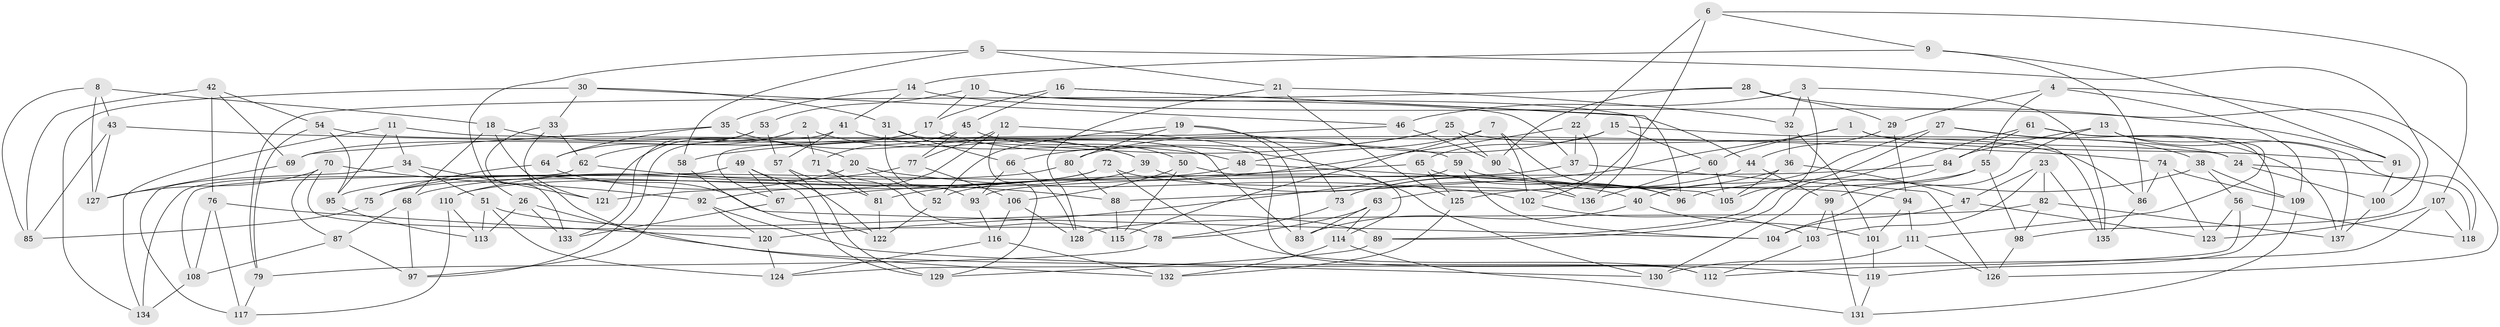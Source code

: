 // coarse degree distribution, {6: 0.4827586206896552, 4: 0.42528735632183906, 5: 0.08045977011494253, 3: 0.011494252873563218}
// Generated by graph-tools (version 1.1) at 2025/52/02/27/25 19:52:35]
// undirected, 137 vertices, 274 edges
graph export_dot {
graph [start="1"]
  node [color=gray90,style=filled];
  1;
  2;
  3;
  4;
  5;
  6;
  7;
  8;
  9;
  10;
  11;
  12;
  13;
  14;
  15;
  16;
  17;
  18;
  19;
  20;
  21;
  22;
  23;
  24;
  25;
  26;
  27;
  28;
  29;
  30;
  31;
  32;
  33;
  34;
  35;
  36;
  37;
  38;
  39;
  40;
  41;
  42;
  43;
  44;
  45;
  46;
  47;
  48;
  49;
  50;
  51;
  52;
  53;
  54;
  55;
  56;
  57;
  58;
  59;
  60;
  61;
  62;
  63;
  64;
  65;
  66;
  67;
  68;
  69;
  70;
  71;
  72;
  73;
  74;
  75;
  76;
  77;
  78;
  79;
  80;
  81;
  82;
  83;
  84;
  85;
  86;
  87;
  88;
  89;
  90;
  91;
  92;
  93;
  94;
  95;
  96;
  97;
  98;
  99;
  100;
  101;
  102;
  103;
  104;
  105;
  106;
  107;
  108;
  109;
  110;
  111;
  112;
  113;
  114;
  115;
  116;
  117;
  118;
  119;
  120;
  121;
  122;
  123;
  124;
  125;
  126;
  127;
  128;
  129;
  130;
  131;
  132;
  133;
  134;
  135;
  136;
  137;
  1 -- 60;
  1 -- 135;
  1 -- 91;
  1 -- 88;
  2 -- 62;
  2 -- 121;
  2 -- 71;
  2 -- 39;
  3 -- 105;
  3 -- 135;
  3 -- 32;
  3 -- 46;
  4 -- 29;
  4 -- 55;
  4 -- 109;
  4 -- 100;
  5 -- 26;
  5 -- 58;
  5 -- 98;
  5 -- 21;
  6 -- 9;
  6 -- 107;
  6 -- 102;
  6 -- 22;
  7 -- 102;
  7 -- 48;
  7 -- 115;
  7 -- 96;
  8 -- 85;
  8 -- 18;
  8 -- 43;
  8 -- 127;
  9 -- 91;
  9 -- 14;
  9 -- 86;
  10 -- 17;
  10 -- 53;
  10 -- 37;
  10 -- 44;
  11 -- 95;
  11 -- 134;
  11 -- 34;
  11 -- 24;
  12 -- 129;
  12 -- 77;
  12 -- 112;
  12 -- 92;
  13 -- 111;
  13 -- 104;
  13 -- 118;
  13 -- 84;
  14 -- 41;
  14 -- 126;
  14 -- 35;
  15 -- 60;
  15 -- 24;
  15 -- 80;
  15 -- 65;
  16 -- 136;
  16 -- 96;
  16 -- 17;
  16 -- 45;
  17 -- 69;
  17 -- 130;
  18 -- 20;
  18 -- 121;
  18 -- 68;
  19 -- 83;
  19 -- 80;
  19 -- 73;
  19 -- 52;
  20 -- 52;
  20 -- 75;
  20 -- 102;
  21 -- 125;
  21 -- 128;
  21 -- 32;
  22 -- 63;
  22 -- 37;
  22 -- 81;
  23 -- 103;
  23 -- 47;
  23 -- 135;
  23 -- 82;
  24 -- 118;
  24 -- 100;
  25 -- 66;
  25 -- 90;
  25 -- 86;
  25 -- 58;
  26 -- 133;
  26 -- 119;
  26 -- 113;
  27 -- 40;
  27 -- 137;
  27 -- 89;
  27 -- 38;
  28 -- 79;
  28 -- 90;
  28 -- 91;
  28 -- 29;
  29 -- 44;
  29 -- 94;
  30 -- 46;
  30 -- 33;
  30 -- 134;
  30 -- 31;
  31 -- 66;
  31 -- 93;
  31 -- 83;
  32 -- 101;
  32 -- 36;
  33 -- 132;
  33 -- 133;
  33 -- 62;
  34 -- 51;
  34 -- 121;
  34 -- 117;
  35 -- 69;
  35 -- 64;
  35 -- 39;
  36 -- 105;
  36 -- 47;
  36 -- 73;
  37 -- 126;
  37 -- 52;
  38 -- 96;
  38 -- 56;
  38 -- 109;
  39 -- 40;
  39 -- 121;
  40 -- 101;
  40 -- 83;
  41 -- 48;
  41 -- 97;
  41 -- 57;
  42 -- 76;
  42 -- 69;
  42 -- 85;
  42 -- 54;
  43 -- 127;
  43 -- 85;
  43 -- 74;
  44 -- 73;
  44 -- 99;
  45 -- 71;
  45 -- 50;
  45 -- 77;
  46 -- 67;
  46 -- 90;
  47 -- 104;
  47 -- 123;
  48 -- 68;
  48 -- 105;
  49 -- 108;
  49 -- 122;
  49 -- 129;
  49 -- 67;
  50 -- 114;
  50 -- 115;
  50 -- 106;
  51 -- 89;
  51 -- 113;
  51 -- 124;
  52 -- 122;
  53 -- 133;
  53 -- 64;
  53 -- 57;
  54 -- 79;
  54 -- 95;
  54 -- 59;
  55 -- 99;
  55 -- 98;
  55 -- 125;
  56 -- 123;
  56 -- 112;
  56 -- 118;
  57 -- 81;
  57 -- 129;
  58 -- 97;
  58 -- 122;
  59 -- 104;
  59 -- 94;
  59 -- 120;
  60 -- 105;
  60 -- 136;
  61 -- 137;
  61 -- 89;
  61 -- 119;
  61 -- 84;
  62 -- 88;
  62 -- 134;
  63 -- 114;
  63 -- 78;
  63 -- 83;
  64 -- 75;
  64 -- 104;
  65 -- 67;
  65 -- 125;
  65 -- 96;
  66 -- 93;
  66 -- 128;
  67 -- 133;
  68 -- 97;
  68 -- 87;
  69 -- 127;
  70 -- 127;
  70 -- 87;
  70 -- 92;
  70 -- 78;
  71 -- 81;
  71 -- 115;
  72 -- 112;
  72 -- 110;
  72 -- 75;
  72 -- 136;
  73 -- 78;
  74 -- 123;
  74 -- 109;
  74 -- 86;
  75 -- 85;
  76 -- 108;
  76 -- 117;
  76 -- 120;
  77 -- 110;
  77 -- 106;
  78 -- 79;
  79 -- 117;
  80 -- 95;
  80 -- 88;
  81 -- 122;
  82 -- 98;
  82 -- 137;
  82 -- 128;
  84 -- 93;
  84 -- 130;
  86 -- 135;
  87 -- 97;
  87 -- 108;
  88 -- 115;
  89 -- 129;
  90 -- 136;
  91 -- 100;
  92 -- 130;
  92 -- 120;
  93 -- 116;
  94 -- 111;
  94 -- 101;
  95 -- 113;
  98 -- 126;
  99 -- 131;
  99 -- 103;
  100 -- 137;
  101 -- 119;
  102 -- 103;
  103 -- 112;
  106 -- 116;
  106 -- 128;
  107 -- 124;
  107 -- 123;
  107 -- 118;
  108 -- 134;
  109 -- 131;
  110 -- 117;
  110 -- 113;
  111 -- 126;
  111 -- 130;
  114 -- 131;
  114 -- 132;
  116 -- 132;
  116 -- 124;
  119 -- 131;
  120 -- 124;
  125 -- 132;
}
